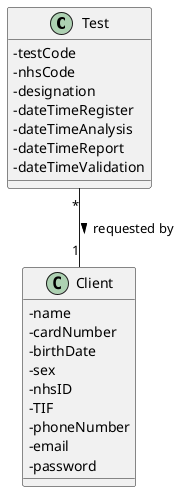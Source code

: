 @startuml

skinparam classAttributeIconSize 0

class Test {
-testCode
-nhsCode
-designation
-dateTimeRegister
-dateTimeAnalysis
-dateTimeReport
-dateTimeValidation
}
class Client {
-name
-cardNumber
-birthDate
-sex
-nhsID
-TIF
-phoneNumber
-email
-password
}

Test "*"--"1" Client : requested by >

@enduml